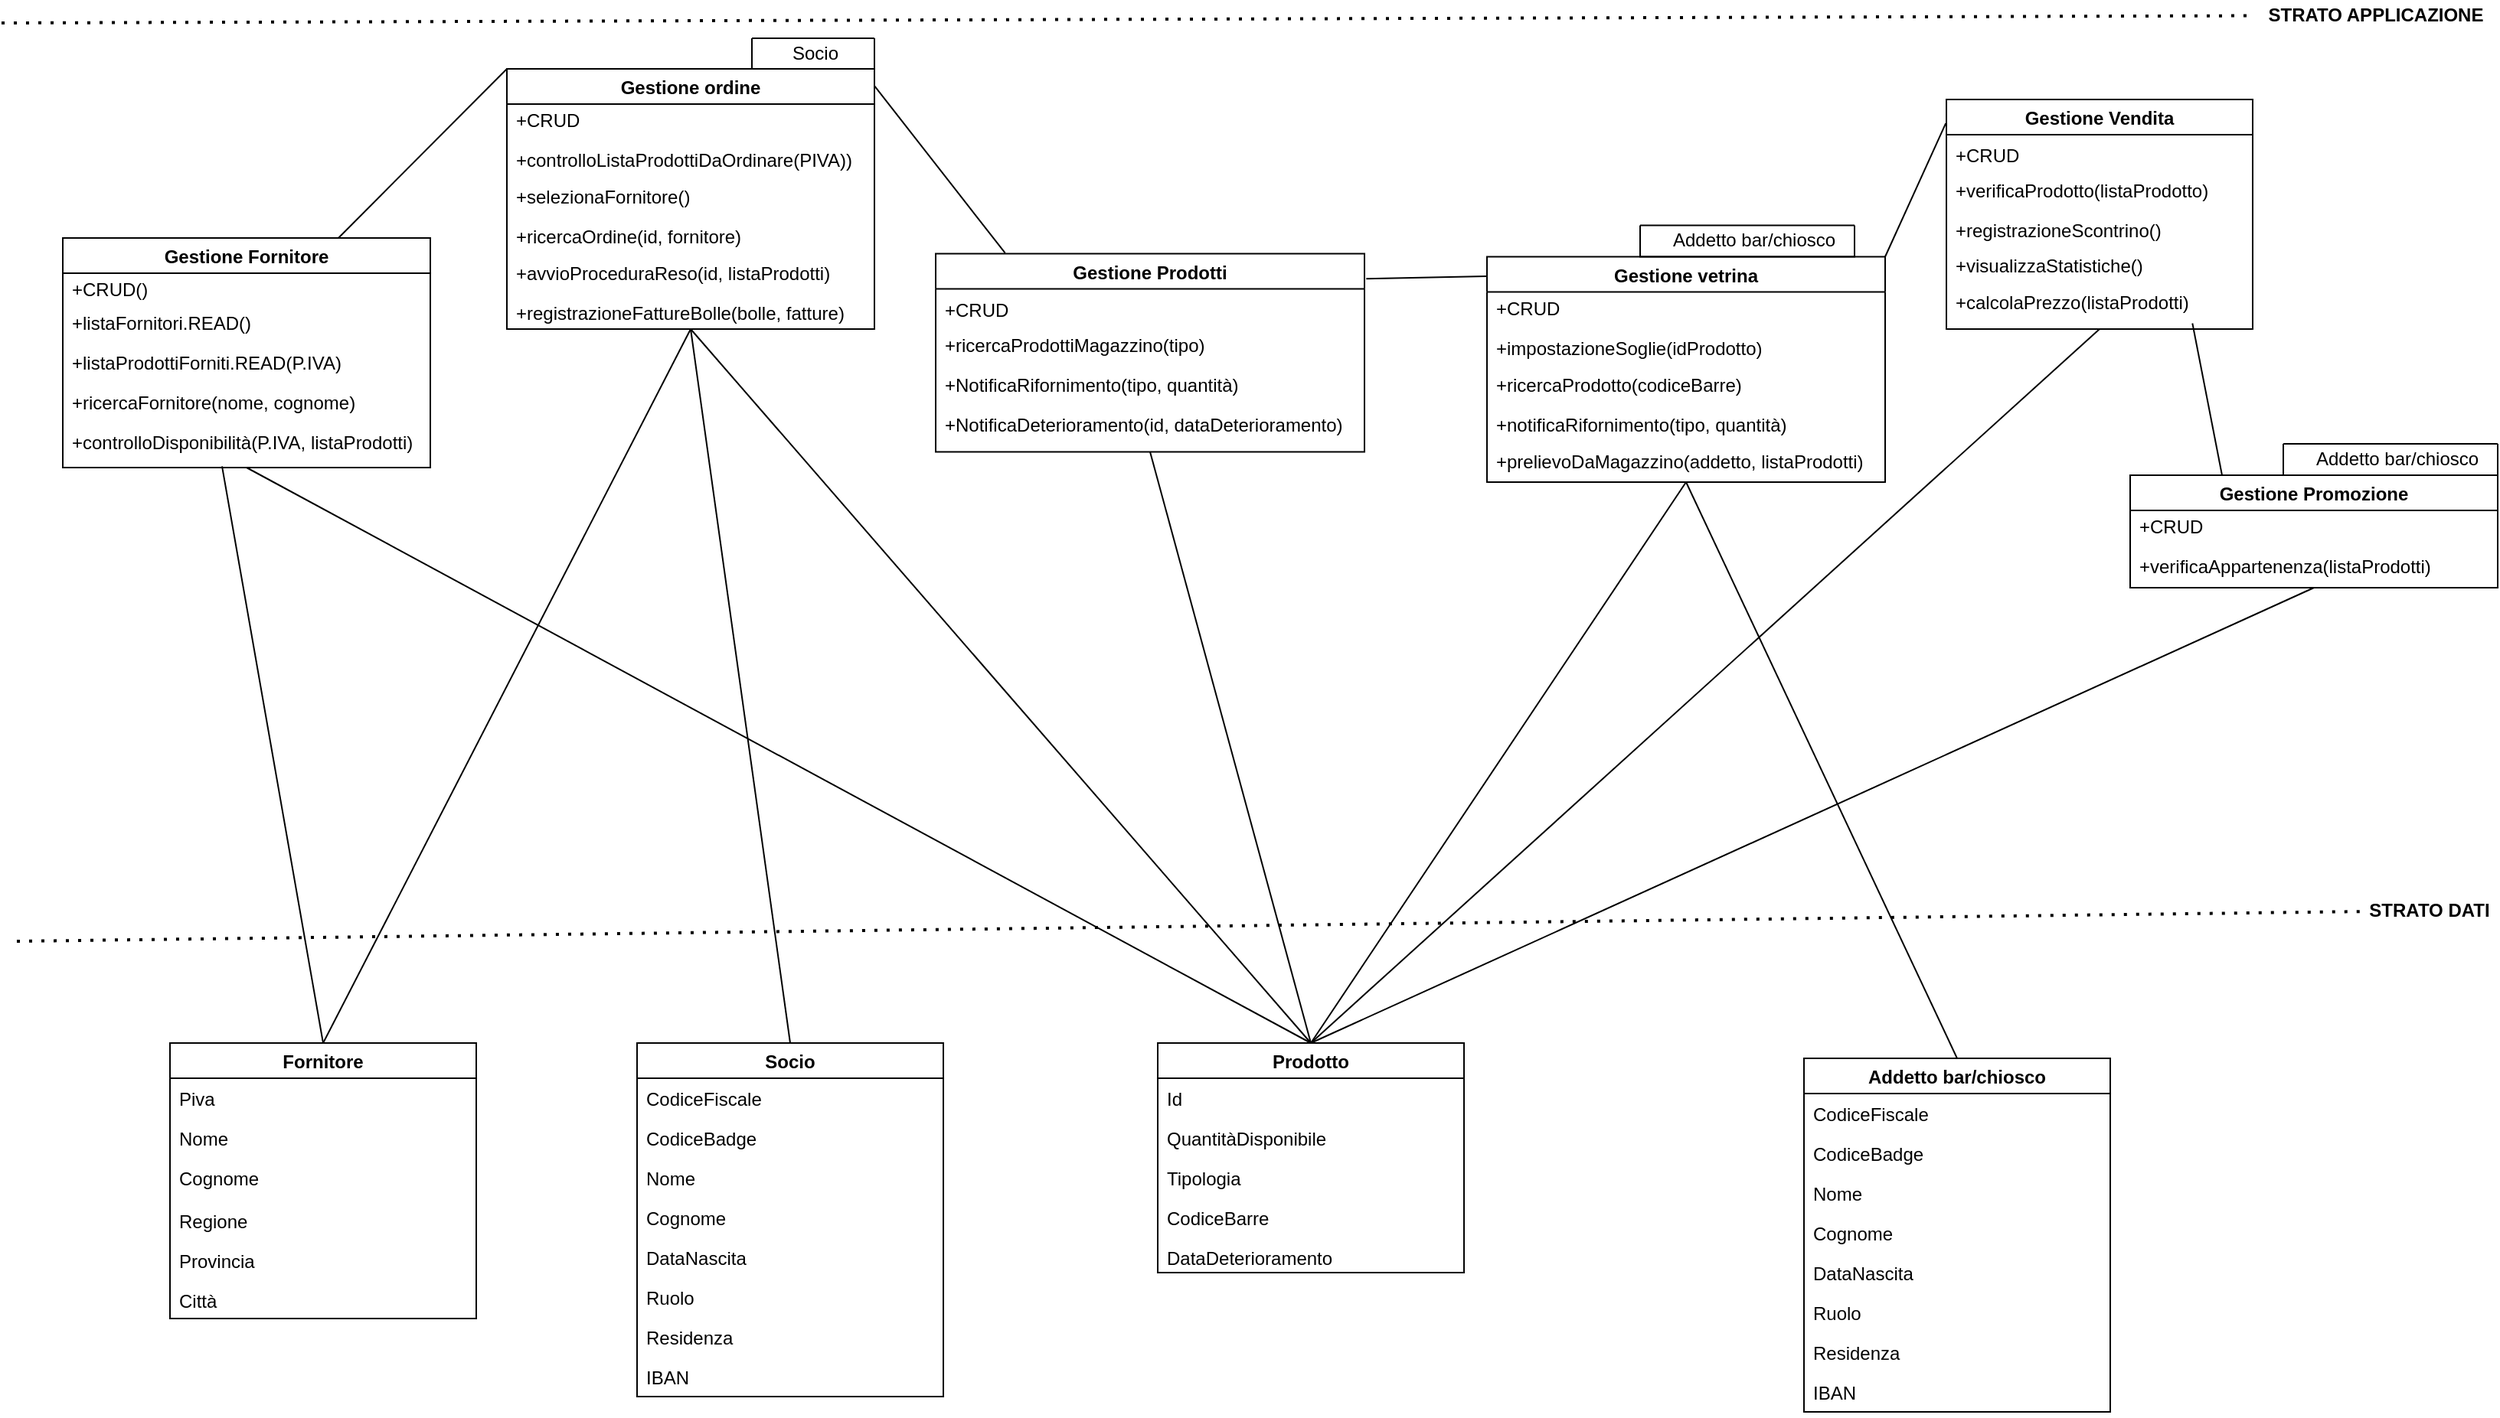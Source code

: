 <mxfile version="21.3.7" type="device">
  <diagram id="C5RBs43oDa-KdzZeNtuy" name="Page-1">
    <mxGraphModel dx="1461" dy="620" grid="1" gridSize="10" guides="1" tooltips="1" connect="1" arrows="1" fold="1" page="1" pageScale="1" pageWidth="827" pageHeight="1169" math="0" shadow="0">
      <root>
        <mxCell id="WIyWlLk6GJQsqaUBKTNV-0" />
        <mxCell id="WIyWlLk6GJQsqaUBKTNV-1" parent="WIyWlLk6GJQsqaUBKTNV-0" />
        <mxCell id="fXcQK6UuQLlPHBjsUtU9-0" value="Gestione Fornitore" style="swimlane;startSize=23;" parent="WIyWlLk6GJQsqaUBKTNV-1" vertex="1">
          <mxGeometry x="50" y="160.5" width="240" height="150" as="geometry" />
        </mxCell>
        <mxCell id="p7i7iH4kxDLsydKrhZ6G-0" value="+listaProdottiForniti.READ(P.IVA)" style="text;strokeColor=none;fillColor=none;align=left;verticalAlign=top;spacingLeft=4;spacingRight=4;overflow=hidden;rotatable=0;points=[[0,0.5],[1,0.5]];portConstraint=eastwest;" parent="fXcQK6UuQLlPHBjsUtU9-0" vertex="1">
          <mxGeometry y="68" width="200" height="26" as="geometry" />
        </mxCell>
        <mxCell id="-1y5t9UKY44Crlxq9pIX-0" value="+listaFornitori.READ()" style="text;strokeColor=none;fillColor=none;align=left;verticalAlign=top;spacingLeft=4;spacingRight=4;overflow=hidden;rotatable=0;points=[[0,0.5],[1,0.5]];portConstraint=eastwest;" parent="fXcQK6UuQLlPHBjsUtU9-0" vertex="1">
          <mxGeometry y="42" width="250" height="26" as="geometry" />
        </mxCell>
        <mxCell id="lLTLJgbO-jqY5osbm-HX-3" value="+ricercaFornitore(nome, cognome)" style="text;strokeColor=none;fillColor=none;align=left;verticalAlign=top;spacingLeft=4;spacingRight=4;overflow=hidden;rotatable=0;points=[[0,0.5],[1,0.5]];portConstraint=eastwest;" parent="fXcQK6UuQLlPHBjsUtU9-0" vertex="1">
          <mxGeometry y="94" width="250" height="26" as="geometry" />
        </mxCell>
        <mxCell id="lLTLJgbO-jqY5osbm-HX-4" value="+controlloDisponibilità(P.IVA, listaProdotti)" style="text;strokeColor=none;fillColor=none;align=left;verticalAlign=top;spacingLeft=4;spacingRight=4;overflow=hidden;rotatable=0;points=[[0,0.5],[1,0.5]];portConstraint=eastwest;" parent="fXcQK6UuQLlPHBjsUtU9-0" vertex="1">
          <mxGeometry y="120" width="250" height="26" as="geometry" />
        </mxCell>
        <mxCell id="lLTLJgbO-jqY5osbm-HX-5" value="+CRUD()" style="text;strokeColor=none;fillColor=none;align=left;verticalAlign=top;spacingLeft=4;spacingRight=4;overflow=hidden;rotatable=0;points=[[0,0.5],[1,0.5]];portConstraint=eastwest;" parent="fXcQK6UuQLlPHBjsUtU9-0" vertex="1">
          <mxGeometry y="20" width="250" height="26" as="geometry" />
        </mxCell>
        <mxCell id="fXcQK6UuQLlPHBjsUtU9-15" value="" style="endArrow=none;dashed=1;html=1;dashPattern=1 3;strokeWidth=2;" parent="WIyWlLk6GJQsqaUBKTNV-1" target="fXcQK6UuQLlPHBjsUtU9-16" edge="1">
          <mxGeometry width="50" height="50" relative="1" as="geometry">
            <mxPoint x="10" y="20" as="sourcePoint" />
            <mxPoint x="710" y="20" as="targetPoint" />
          </mxGeometry>
        </mxCell>
        <mxCell id="fXcQK6UuQLlPHBjsUtU9-16" value="&lt;b&gt;STRATO APPLICAZIONE&lt;/b&gt;" style="text;html=1;align=center;verticalAlign=middle;resizable=0;points=[];autosize=1;strokeColor=none;" parent="WIyWlLk6GJQsqaUBKTNV-1" vertex="1">
          <mxGeometry x="1480" y="5" width="160" height="20" as="geometry" />
        </mxCell>
        <mxCell id="fXcQK6UuQLlPHBjsUtU9-17" value="" style="endArrow=none;dashed=1;html=1;dashPattern=1 3;strokeWidth=2;" parent="WIyWlLk6GJQsqaUBKTNV-1" target="fXcQK6UuQLlPHBjsUtU9-18" edge="1">
          <mxGeometry width="50" height="50" relative="1" as="geometry">
            <mxPoint x="20" y="620" as="sourcePoint" />
            <mxPoint x="710" y="550" as="targetPoint" />
          </mxGeometry>
        </mxCell>
        <mxCell id="fXcQK6UuQLlPHBjsUtU9-18" value="&lt;b&gt;STRATO DATI&lt;/b&gt;" style="text;html=1;align=center;verticalAlign=middle;resizable=0;points=[];autosize=1;strokeColor=none;" parent="WIyWlLk6GJQsqaUBKTNV-1" vertex="1">
          <mxGeometry x="1550" y="590" width="90" height="20" as="geometry" />
        </mxCell>
        <mxCell id="fXcQK6UuQLlPHBjsUtU9-19" value="Fornitore" style="swimlane;" parent="WIyWlLk6GJQsqaUBKTNV-1" vertex="1">
          <mxGeometry x="120" y="686.5" width="200" height="180" as="geometry" />
        </mxCell>
        <mxCell id="p7i7iH4kxDLsydKrhZ6G-3" value="Nome" style="text;strokeColor=none;fillColor=none;align=left;verticalAlign=top;spacingLeft=4;spacingRight=4;overflow=hidden;rotatable=0;points=[[0,0.5],[1,0.5]];portConstraint=eastwest;" parent="fXcQK6UuQLlPHBjsUtU9-19" vertex="1">
          <mxGeometry y="49" width="200" height="26" as="geometry" />
        </mxCell>
        <mxCell id="p7i7iH4kxDLsydKrhZ6G-4" value="Cognome" style="text;strokeColor=none;fillColor=none;align=left;verticalAlign=top;spacingLeft=4;spacingRight=4;overflow=hidden;rotatable=0;points=[[0,0.5],[1,0.5]];portConstraint=eastwest;" parent="fXcQK6UuQLlPHBjsUtU9-19" vertex="1">
          <mxGeometry y="75" width="200" height="26" as="geometry" />
        </mxCell>
        <mxCell id="p7i7iH4kxDLsydKrhZ6G-5" value="Piva" style="text;strokeColor=none;fillColor=none;align=left;verticalAlign=top;spacingLeft=4;spacingRight=4;overflow=hidden;rotatable=0;points=[[0,0.5],[1,0.5]];portConstraint=eastwest;" parent="fXcQK6UuQLlPHBjsUtU9-19" vertex="1">
          <mxGeometry y="23" width="200" height="26" as="geometry" />
        </mxCell>
        <mxCell id="wAl35uq1KBzpZDNApbp--4" value="Regione" style="text;strokeColor=none;fillColor=none;align=left;verticalAlign=top;spacingLeft=4;spacingRight=4;overflow=hidden;rotatable=0;points=[[0,0.5],[1,0.5]];portConstraint=eastwest;" parent="fXcQK6UuQLlPHBjsUtU9-19" vertex="1">
          <mxGeometry y="103" width="200" height="26" as="geometry" />
        </mxCell>
        <mxCell id="lLTLJgbO-jqY5osbm-HX-66" value="Provincia" style="text;strokeColor=none;fillColor=none;align=left;verticalAlign=top;spacingLeft=4;spacingRight=4;overflow=hidden;rotatable=0;points=[[0,0.5],[1,0.5]];portConstraint=eastwest;" parent="fXcQK6UuQLlPHBjsUtU9-19" vertex="1">
          <mxGeometry y="129" width="200" height="26" as="geometry" />
        </mxCell>
        <mxCell id="lLTLJgbO-jqY5osbm-HX-67" value="Città" style="text;strokeColor=none;fillColor=none;align=left;verticalAlign=top;spacingLeft=4;spacingRight=4;overflow=hidden;rotatable=0;points=[[0,0.5],[1,0.5]];portConstraint=eastwest;" parent="fXcQK6UuQLlPHBjsUtU9-19" vertex="1">
          <mxGeometry y="155" width="200" height="26" as="geometry" />
        </mxCell>
        <mxCell id="fXcQK6UuQLlPHBjsUtU9-28" value="" style="endArrow=none;html=1;exitX=0.5;exitY=0;exitDx=0;exitDy=0;entryX=0.416;entryY=1.122;entryDx=0;entryDy=0;entryPerimeter=0;" parent="WIyWlLk6GJQsqaUBKTNV-1" source="fXcQK6UuQLlPHBjsUtU9-19" target="lLTLJgbO-jqY5osbm-HX-4" edge="1">
          <mxGeometry width="50" height="50" relative="1" as="geometry">
            <mxPoint x="290" y="440" as="sourcePoint" />
            <mxPoint x="10" y="250" as="targetPoint" />
          </mxGeometry>
        </mxCell>
        <mxCell id="wAl35uq1KBzpZDNApbp--0" value="Socio" style="swimlane;" parent="WIyWlLk6GJQsqaUBKTNV-1" vertex="1">
          <mxGeometry x="425" y="686.5" width="200" height="231" as="geometry" />
        </mxCell>
        <mxCell id="-1y5t9UKY44Crlxq9pIX-3" value="CodiceFiscale" style="text;strokeColor=none;fillColor=none;align=left;verticalAlign=top;spacingLeft=4;spacingRight=4;overflow=hidden;rotatable=0;points=[[0,0.5],[1,0.5]];portConstraint=eastwest;" parent="wAl35uq1KBzpZDNApbp--0" vertex="1">
          <mxGeometry y="23" width="200" height="26" as="geometry" />
        </mxCell>
        <mxCell id="-1y5t9UKY44Crlxq9pIX-4" value="CodiceBadge" style="text;strokeColor=none;fillColor=none;align=left;verticalAlign=top;spacingLeft=4;spacingRight=4;overflow=hidden;rotatable=0;points=[[0,0.5],[1,0.5]];portConstraint=eastwest;" parent="wAl35uq1KBzpZDNApbp--0" vertex="1">
          <mxGeometry y="49" width="200" height="26" as="geometry" />
        </mxCell>
        <mxCell id="-1y5t9UKY44Crlxq9pIX-5" value="Nome" style="text;strokeColor=none;fillColor=none;align=left;verticalAlign=top;spacingLeft=4;spacingRight=4;overflow=hidden;rotatable=0;points=[[0,0.5],[1,0.5]];portConstraint=eastwest;" parent="wAl35uq1KBzpZDNApbp--0" vertex="1">
          <mxGeometry y="75" width="200" height="26" as="geometry" />
        </mxCell>
        <mxCell id="-1y5t9UKY44Crlxq9pIX-6" value="Cognome" style="text;strokeColor=none;fillColor=none;align=left;verticalAlign=top;spacingLeft=4;spacingRight=4;overflow=hidden;rotatable=0;points=[[0,0.5],[1,0.5]];portConstraint=eastwest;" parent="wAl35uq1KBzpZDNApbp--0" vertex="1">
          <mxGeometry y="101" width="200" height="26" as="geometry" />
        </mxCell>
        <mxCell id="lLTLJgbO-jqY5osbm-HX-69" value="DataNascita" style="text;strokeColor=none;fillColor=none;align=left;verticalAlign=top;spacingLeft=4;spacingRight=4;overflow=hidden;rotatable=0;points=[[0,0.5],[1,0.5]];portConstraint=eastwest;" parent="wAl35uq1KBzpZDNApbp--0" vertex="1">
          <mxGeometry y="127" width="200" height="26" as="geometry" />
        </mxCell>
        <mxCell id="lLTLJgbO-jqY5osbm-HX-70" value="Ruolo" style="text;strokeColor=none;fillColor=none;align=left;verticalAlign=top;spacingLeft=4;spacingRight=4;overflow=hidden;rotatable=0;points=[[0,0.5],[1,0.5]];portConstraint=eastwest;" parent="wAl35uq1KBzpZDNApbp--0" vertex="1">
          <mxGeometry y="153" width="200" height="26" as="geometry" />
        </mxCell>
        <mxCell id="lLTLJgbO-jqY5osbm-HX-71" value="Residenza" style="text;strokeColor=none;fillColor=none;align=left;verticalAlign=top;spacingLeft=4;spacingRight=4;overflow=hidden;rotatable=0;points=[[0,0.5],[1,0.5]];portConstraint=eastwest;" parent="wAl35uq1KBzpZDNApbp--0" vertex="1">
          <mxGeometry y="179" width="200" height="26" as="geometry" />
        </mxCell>
        <mxCell id="lLTLJgbO-jqY5osbm-HX-72" value="IBAN" style="text;strokeColor=none;fillColor=none;align=left;verticalAlign=top;spacingLeft=4;spacingRight=4;overflow=hidden;rotatable=0;points=[[0,0.5],[1,0.5]];portConstraint=eastwest;" parent="wAl35uq1KBzpZDNApbp--0" vertex="1">
          <mxGeometry y="205" width="200" height="26" as="geometry" />
        </mxCell>
        <mxCell id="wAl35uq1KBzpZDNApbp--7" value="Gestione ordine" style="swimlane;startSize=23;" parent="WIyWlLk6GJQsqaUBKTNV-1" vertex="1">
          <mxGeometry x="340" y="50" width="240" height="170" as="geometry" />
        </mxCell>
        <mxCell id="-1y5t9UKY44Crlxq9pIX-1" value="+CRUD" style="text;strokeColor=none;fillColor=none;align=left;verticalAlign=top;spacingLeft=4;spacingRight=4;overflow=hidden;rotatable=0;points=[[0,0.5],[1,0.5]];portConstraint=eastwest;" parent="wAl35uq1KBzpZDNApbp--7" vertex="1">
          <mxGeometry y="20" width="290" height="26" as="geometry" />
        </mxCell>
        <mxCell id="-1y5t9UKY44Crlxq9pIX-2" value="+controlloListaProdottiDaOrdinare(PIVA))" style="text;strokeColor=none;fillColor=none;align=left;verticalAlign=top;spacingLeft=4;spacingRight=4;overflow=hidden;rotatable=0;points=[[0,0.5],[1,0.5]];portConstraint=eastwest;" parent="wAl35uq1KBzpZDNApbp--7" vertex="1">
          <mxGeometry y="46" width="290" height="26" as="geometry" />
        </mxCell>
        <mxCell id="lLTLJgbO-jqY5osbm-HX-7" value="+ricercaOrdine(id, fornitore)" style="text;strokeColor=none;fillColor=none;align=left;verticalAlign=top;spacingLeft=4;spacingRight=4;overflow=hidden;rotatable=0;points=[[0,0.5],[1,0.5]];portConstraint=eastwest;" parent="wAl35uq1KBzpZDNApbp--7" vertex="1">
          <mxGeometry y="96" width="290" height="26" as="geometry" />
        </mxCell>
        <mxCell id="lLTLJgbO-jqY5osbm-HX-8" value="+avvioProceduraReso(id, listaProdotti)" style="text;strokeColor=none;fillColor=none;align=left;verticalAlign=top;spacingLeft=4;spacingRight=4;overflow=hidden;rotatable=0;points=[[0,0.5],[1,0.5]];portConstraint=eastwest;" parent="wAl35uq1KBzpZDNApbp--7" vertex="1">
          <mxGeometry y="120" width="290" height="26" as="geometry" />
        </mxCell>
        <mxCell id="lLTLJgbO-jqY5osbm-HX-9" value="+registrazioneFattureBolle(bolle, fatture)" style="text;strokeColor=none;fillColor=none;align=left;verticalAlign=top;spacingLeft=4;spacingRight=4;overflow=hidden;rotatable=0;points=[[0,0.5],[1,0.5]];portConstraint=eastwest;" parent="wAl35uq1KBzpZDNApbp--7" vertex="1">
          <mxGeometry y="146" width="290" height="26" as="geometry" />
        </mxCell>
        <mxCell id="lLTLJgbO-jqY5osbm-HX-11" value="+selezionaFornitore()" style="text;strokeColor=none;fillColor=none;align=left;verticalAlign=top;spacingLeft=4;spacingRight=4;overflow=hidden;rotatable=0;points=[[0,0.5],[1,0.5]];portConstraint=eastwest;" parent="wAl35uq1KBzpZDNApbp--7" vertex="1">
          <mxGeometry y="70" width="290" height="26" as="geometry" />
        </mxCell>
        <mxCell id="wAl35uq1KBzpZDNApbp--10" value="" style="swimlane;startSize=0;" parent="WIyWlLk6GJQsqaUBKTNV-1" vertex="1">
          <mxGeometry x="500" y="30" width="80" height="20" as="geometry" />
        </mxCell>
        <mxCell id="wAl35uq1KBzpZDNApbp--11" value="Socio" style="text;html=1;align=center;verticalAlign=middle;resizable=0;points=[];autosize=1;strokeColor=none;" parent="WIyWlLk6GJQsqaUBKTNV-1" vertex="1">
          <mxGeometry x="516" y="25" width="50" height="30" as="geometry" />
        </mxCell>
        <mxCell id="wAl35uq1KBzpZDNApbp--14" value="Prodotto" style="swimlane;" parent="WIyWlLk6GJQsqaUBKTNV-1" vertex="1">
          <mxGeometry x="765" y="686.5" width="200" height="150" as="geometry" />
        </mxCell>
        <mxCell id="-1y5t9UKY44Crlxq9pIX-7" value="Id" style="text;strokeColor=none;fillColor=none;align=left;verticalAlign=top;spacingLeft=4;spacingRight=4;overflow=hidden;rotatable=0;points=[[0,0.5],[1,0.5]];portConstraint=eastwest;" parent="wAl35uq1KBzpZDNApbp--14" vertex="1">
          <mxGeometry y="23" width="200" height="26" as="geometry" />
        </mxCell>
        <mxCell id="-1y5t9UKY44Crlxq9pIX-8" value="QuantitàDisponibile" style="text;strokeColor=none;fillColor=none;align=left;verticalAlign=top;spacingLeft=4;spacingRight=4;overflow=hidden;rotatable=0;points=[[0,0.5],[1,0.5]];portConstraint=eastwest;" parent="wAl35uq1KBzpZDNApbp--14" vertex="1">
          <mxGeometry y="49" width="200" height="26" as="geometry" />
        </mxCell>
        <mxCell id="-1y5t9UKY44Crlxq9pIX-9" value="Tipologia" style="text;strokeColor=none;fillColor=none;align=left;verticalAlign=top;spacingLeft=4;spacingRight=4;overflow=hidden;rotatable=0;points=[[0,0.5],[1,0.5]];portConstraint=eastwest;" parent="wAl35uq1KBzpZDNApbp--14" vertex="1">
          <mxGeometry y="75" width="200" height="26" as="geometry" />
        </mxCell>
        <mxCell id="-1y5t9UKY44Crlxq9pIX-10" value="CodiceBarre" style="text;strokeColor=none;fillColor=none;align=left;verticalAlign=top;spacingLeft=4;spacingRight=4;overflow=hidden;rotatable=0;points=[[0,0.5],[1,0.5]];portConstraint=eastwest;" parent="wAl35uq1KBzpZDNApbp--14" vertex="1">
          <mxGeometry y="101" width="200" height="26" as="geometry" />
        </mxCell>
        <mxCell id="lLTLJgbO-jqY5osbm-HX-68" value="DataDeterioramento" style="text;strokeColor=none;fillColor=none;align=left;verticalAlign=top;spacingLeft=4;spacingRight=4;overflow=hidden;rotatable=0;points=[[0,0.5],[1,0.5]];portConstraint=eastwest;" parent="wAl35uq1KBzpZDNApbp--14" vertex="1">
          <mxGeometry y="127" width="200" height="26" as="geometry" />
        </mxCell>
        <mxCell id="wAl35uq1KBzpZDNApbp--31" value="Gestione Prodotti" style="swimlane;startSize=23;" parent="WIyWlLk6GJQsqaUBKTNV-1" vertex="1">
          <mxGeometry x="620" y="170.75" width="280" height="129.5" as="geometry" />
        </mxCell>
        <mxCell id="lLTLJgbO-jqY5osbm-HX-13" value="+CRUD" style="text;strokeColor=none;fillColor=none;align=left;verticalAlign=top;spacingLeft=4;spacingRight=4;overflow=hidden;rotatable=0;points=[[0,0.5],[1,0.5]];portConstraint=eastwest;" parent="wAl35uq1KBzpZDNApbp--31" vertex="1">
          <mxGeometry y="23" width="290" height="26" as="geometry" />
        </mxCell>
        <mxCell id="lLTLJgbO-jqY5osbm-HX-14" value="+ricercaProdottiMagazzino(tipo)" style="text;strokeColor=none;fillColor=none;align=left;verticalAlign=top;spacingLeft=4;spacingRight=4;overflow=hidden;rotatable=0;points=[[0,0.5],[1,0.5]];portConstraint=eastwest;" parent="wAl35uq1KBzpZDNApbp--31" vertex="1">
          <mxGeometry y="46" width="290" height="26" as="geometry" />
        </mxCell>
        <mxCell id="lLTLJgbO-jqY5osbm-HX-15" value="+NotificaRifornimento(tipo, quantità)" style="text;strokeColor=none;fillColor=none;align=left;verticalAlign=top;spacingLeft=4;spacingRight=4;overflow=hidden;rotatable=0;points=[[0,0.5],[1,0.5]];portConstraint=eastwest;" parent="wAl35uq1KBzpZDNApbp--31" vertex="1">
          <mxGeometry y="72" width="290" height="26" as="geometry" />
        </mxCell>
        <mxCell id="lLTLJgbO-jqY5osbm-HX-16" value="+NotificaDeterioramento(id, dataDeterioramento)" style="text;strokeColor=none;fillColor=none;align=left;verticalAlign=top;spacingLeft=4;spacingRight=4;overflow=hidden;rotatable=0;points=[[0,0.5],[1,0.5]];portConstraint=eastwest;" parent="wAl35uq1KBzpZDNApbp--31" vertex="1">
          <mxGeometry y="98" width="290" height="26" as="geometry" />
        </mxCell>
        <mxCell id="wAl35uq1KBzpZDNApbp--58" value="" style="endArrow=none;html=1;entryX=0;entryY=0;entryDx=0;entryDy=0;exitX=0.75;exitY=0;exitDx=0;exitDy=0;" parent="WIyWlLk6GJQsqaUBKTNV-1" source="fXcQK6UuQLlPHBjsUtU9-0" target="wAl35uq1KBzpZDNApbp--7" edge="1">
          <mxGeometry width="50" height="50" relative="1" as="geometry">
            <mxPoint x="160" y="150" as="sourcePoint" />
            <mxPoint x="640" y="380" as="targetPoint" />
          </mxGeometry>
        </mxCell>
        <mxCell id="wAl35uq1KBzpZDNApbp--59" value="" style="endArrow=none;html=1;entryX=0.162;entryY=-0.003;entryDx=0;entryDy=0;exitX=1;exitY=0.065;exitDx=0;exitDy=0;exitPerimeter=0;entryPerimeter=0;" parent="WIyWlLk6GJQsqaUBKTNV-1" source="wAl35uq1KBzpZDNApbp--7" target="wAl35uq1KBzpZDNApbp--31" edge="1">
          <mxGeometry width="50" height="50" relative="1" as="geometry">
            <mxPoint x="680" y="90" as="sourcePoint" />
            <mxPoint x="859.13" y="90" as="targetPoint" />
          </mxGeometry>
        </mxCell>
        <mxCell id="lLTLJgbO-jqY5osbm-HX-22" value="Gestione Vendita" style="swimlane;startSize=23;" parent="WIyWlLk6GJQsqaUBKTNV-1" vertex="1">
          <mxGeometry x="1280" y="70" width="200" height="150" as="geometry" />
        </mxCell>
        <mxCell id="lLTLJgbO-jqY5osbm-HX-23" value="+CRUD" style="text;strokeColor=none;fillColor=none;align=left;verticalAlign=top;spacingLeft=4;spacingRight=4;overflow=hidden;rotatable=0;points=[[0,0.5],[1,0.5]];portConstraint=eastwest;" parent="lLTLJgbO-jqY5osbm-HX-22" vertex="1">
          <mxGeometry y="23" width="290" height="26" as="geometry" />
        </mxCell>
        <mxCell id="lLTLJgbO-jqY5osbm-HX-24" value="+verificaProdotto(listaProdotto)" style="text;strokeColor=none;fillColor=none;align=left;verticalAlign=top;spacingLeft=4;spacingRight=4;overflow=hidden;rotatable=0;points=[[0,0.5],[1,0.5]];portConstraint=eastwest;" parent="lLTLJgbO-jqY5osbm-HX-22" vertex="1">
          <mxGeometry y="46" width="290" height="26" as="geometry" />
        </mxCell>
        <mxCell id="lLTLJgbO-jqY5osbm-HX-25" value="+registrazioneScontrino()" style="text;strokeColor=none;fillColor=none;align=left;verticalAlign=top;spacingLeft=4;spacingRight=4;overflow=hidden;rotatable=0;points=[[0,0.5],[1,0.5]];portConstraint=eastwest;" parent="lLTLJgbO-jqY5osbm-HX-22" vertex="1">
          <mxGeometry y="72" width="290" height="26" as="geometry" />
        </mxCell>
        <mxCell id="lLTLJgbO-jqY5osbm-HX-51" value="+visualizzaStatistiche()" style="text;strokeColor=none;fillColor=none;align=left;verticalAlign=top;spacingLeft=4;spacingRight=4;overflow=hidden;rotatable=0;points=[[0,0.5],[1,0.5]];portConstraint=eastwest;" parent="lLTLJgbO-jqY5osbm-HX-22" vertex="1">
          <mxGeometry y="95" width="290" height="26" as="geometry" />
        </mxCell>
        <mxCell id="lLTLJgbO-jqY5osbm-HX-52" value="+calcolaPrezzo(listaProdotti)" style="text;strokeColor=none;fillColor=none;align=left;verticalAlign=top;spacingLeft=4;spacingRight=4;overflow=hidden;rotatable=0;points=[[0,0.5],[1,0.5]];portConstraint=eastwest;" parent="lLTLJgbO-jqY5osbm-HX-22" vertex="1">
          <mxGeometry y="119" width="290" height="26" as="geometry" />
        </mxCell>
        <mxCell id="lLTLJgbO-jqY5osbm-HX-36" value="Gestione vetrina" style="swimlane;startSize=23;" parent="WIyWlLk6GJQsqaUBKTNV-1" vertex="1">
          <mxGeometry x="980" y="172.75" width="260" height="147.25" as="geometry" />
        </mxCell>
        <mxCell id="lLTLJgbO-jqY5osbm-HX-37" value="+CRUD" style="text;strokeColor=none;fillColor=none;align=left;verticalAlign=top;spacingLeft=4;spacingRight=4;overflow=hidden;rotatable=0;points=[[0,0.5],[1,0.5]];portConstraint=eastwest;" parent="lLTLJgbO-jqY5osbm-HX-36" vertex="1">
          <mxGeometry y="20" width="290" height="26" as="geometry" />
        </mxCell>
        <mxCell id="lLTLJgbO-jqY5osbm-HX-38" value="+impostazioneSoglie(idProdotto)" style="text;strokeColor=none;fillColor=none;align=left;verticalAlign=top;spacingLeft=4;spacingRight=4;overflow=hidden;rotatable=0;points=[[0,0.5],[1,0.5]];portConstraint=eastwest;" parent="lLTLJgbO-jqY5osbm-HX-36" vertex="1">
          <mxGeometry y="46" width="240" height="26" as="geometry" />
        </mxCell>
        <mxCell id="lLTLJgbO-jqY5osbm-HX-39" value="+notificaRifornimento(tipo, quantità)" style="text;strokeColor=none;fillColor=none;align=left;verticalAlign=top;spacingLeft=4;spacingRight=4;overflow=hidden;rotatable=0;points=[[0,0.5],[1,0.5]];portConstraint=eastwest;" parent="lLTLJgbO-jqY5osbm-HX-36" vertex="1">
          <mxGeometry y="96" width="240" height="26" as="geometry" />
        </mxCell>
        <mxCell id="lLTLJgbO-jqY5osbm-HX-40" value="+prelievoDaMagazzino(addetto, listaProdotti)" style="text;strokeColor=none;fillColor=none;align=left;verticalAlign=top;spacingLeft=4;spacingRight=4;overflow=hidden;rotatable=0;points=[[0,0.5],[1,0.5]];portConstraint=eastwest;" parent="lLTLJgbO-jqY5osbm-HX-36" vertex="1">
          <mxGeometry y="120" width="260" height="26" as="geometry" />
        </mxCell>
        <mxCell id="lLTLJgbO-jqY5osbm-HX-42" value="+ricercaProdotto(codiceBarre)" style="text;strokeColor=none;fillColor=none;align=left;verticalAlign=top;spacingLeft=4;spacingRight=4;overflow=hidden;rotatable=0;points=[[0,0.5],[1,0.5]];portConstraint=eastwest;" parent="lLTLJgbO-jqY5osbm-HX-36" vertex="1">
          <mxGeometry y="70" width="240" height="26" as="geometry" />
        </mxCell>
        <mxCell id="lLTLJgbO-jqY5osbm-HX-43" value="" style="swimlane;startSize=0;" parent="lLTLJgbO-jqY5osbm-HX-36" vertex="1">
          <mxGeometry x="100" y="-20.5" width="140" height="20.5" as="geometry" />
        </mxCell>
        <mxCell id="lLTLJgbO-jqY5osbm-HX-44" value="Addetto bar/chiosco" style="text;html=1;align=center;verticalAlign=middle;resizable=0;points=[];autosize=1;strokeColor=none;" parent="lLTLJgbO-jqY5osbm-HX-43" vertex="1">
          <mxGeometry x="9" y="-5" width="130" height="30" as="geometry" />
        </mxCell>
        <mxCell id="lLTLJgbO-jqY5osbm-HX-53" value="Gestione Promozione" style="swimlane;startSize=23;" parent="WIyWlLk6GJQsqaUBKTNV-1" vertex="1">
          <mxGeometry x="1400" y="315.5" width="240" height="73.5" as="geometry" />
        </mxCell>
        <mxCell id="lLTLJgbO-jqY5osbm-HX-54" value="+CRUD" style="text;strokeColor=none;fillColor=none;align=left;verticalAlign=top;spacingLeft=4;spacingRight=4;overflow=hidden;rotatable=0;points=[[0,0.5],[1,0.5]];portConstraint=eastwest;" parent="lLTLJgbO-jqY5osbm-HX-53" vertex="1">
          <mxGeometry y="20" width="230" height="26" as="geometry" />
        </mxCell>
        <mxCell id="lLTLJgbO-jqY5osbm-HX-55" value="+verificaAppartenenza(listaProdotti)" style="text;strokeColor=none;fillColor=none;align=left;verticalAlign=top;spacingLeft=4;spacingRight=4;overflow=hidden;rotatable=0;points=[[0,0.5],[1,0.5]];portConstraint=eastwest;" parent="lLTLJgbO-jqY5osbm-HX-53" vertex="1">
          <mxGeometry y="46" width="230" height="26" as="geometry" />
        </mxCell>
        <mxCell id="lLTLJgbO-jqY5osbm-HX-62" value="" style="endArrow=none;html=1;rounded=0;entryX=0.554;entryY=1.047;entryDx=0;entryDy=0;entryPerimeter=0;exitX=0.25;exitY=0;exitDx=0;exitDy=0;" parent="WIyWlLk6GJQsqaUBKTNV-1" source="lLTLJgbO-jqY5osbm-HX-53" target="lLTLJgbO-jqY5osbm-HX-52" edge="1">
          <mxGeometry width="50" height="50" relative="1" as="geometry">
            <mxPoint x="1480" y="310" as="sourcePoint" />
            <mxPoint x="1890" y="200" as="targetPoint" />
          </mxGeometry>
        </mxCell>
        <mxCell id="lLTLJgbO-jqY5osbm-HX-63" value="" style="endArrow=none;html=1;rounded=0;entryX=-0.002;entryY=0.104;entryDx=0;entryDy=0;entryPerimeter=0;exitX=1;exitY=0;exitDx=0;exitDy=0;" parent="WIyWlLk6GJQsqaUBKTNV-1" source="lLTLJgbO-jqY5osbm-HX-36" target="lLTLJgbO-jqY5osbm-HX-22" edge="1">
          <mxGeometry width="50" height="50" relative="1" as="geometry">
            <mxPoint x="1748" y="167" as="sourcePoint" />
            <mxPoint x="1631" y="82" as="targetPoint" />
          </mxGeometry>
        </mxCell>
        <mxCell id="lLTLJgbO-jqY5osbm-HX-64" value="" style="endArrow=none;html=1;rounded=0;entryX=-0.002;entryY=0.087;entryDx=0;entryDy=0;entryPerimeter=0;exitX=1.004;exitY=0.126;exitDx=0;exitDy=0;exitPerimeter=0;" parent="WIyWlLk6GJQsqaUBKTNV-1" source="wAl35uq1KBzpZDNApbp--31" target="lLTLJgbO-jqY5osbm-HX-36" edge="1">
          <mxGeometry width="50" height="50" relative="1" as="geometry">
            <mxPoint x="1320" y="270" as="sourcePoint" />
            <mxPoint x="1370" y="220" as="targetPoint" />
          </mxGeometry>
        </mxCell>
        <mxCell id="lLTLJgbO-jqY5osbm-HX-73" value="Addetto bar/chiosco" style="swimlane;startSize=23;" parent="WIyWlLk6GJQsqaUBKTNV-1" vertex="1">
          <mxGeometry x="1187" y="696.5" width="200" height="231" as="geometry" />
        </mxCell>
        <mxCell id="lLTLJgbO-jqY5osbm-HX-74" value="CodiceFiscale" style="text;strokeColor=none;fillColor=none;align=left;verticalAlign=top;spacingLeft=4;spacingRight=4;overflow=hidden;rotatable=0;points=[[0,0.5],[1,0.5]];portConstraint=eastwest;" parent="lLTLJgbO-jqY5osbm-HX-73" vertex="1">
          <mxGeometry y="23" width="200" height="26" as="geometry" />
        </mxCell>
        <mxCell id="lLTLJgbO-jqY5osbm-HX-75" value="CodiceBadge" style="text;strokeColor=none;fillColor=none;align=left;verticalAlign=top;spacingLeft=4;spacingRight=4;overflow=hidden;rotatable=0;points=[[0,0.5],[1,0.5]];portConstraint=eastwest;" parent="lLTLJgbO-jqY5osbm-HX-73" vertex="1">
          <mxGeometry y="49" width="200" height="26" as="geometry" />
        </mxCell>
        <mxCell id="lLTLJgbO-jqY5osbm-HX-76" value="Nome" style="text;strokeColor=none;fillColor=none;align=left;verticalAlign=top;spacingLeft=4;spacingRight=4;overflow=hidden;rotatable=0;points=[[0,0.5],[1,0.5]];portConstraint=eastwest;" parent="lLTLJgbO-jqY5osbm-HX-73" vertex="1">
          <mxGeometry y="75" width="200" height="26" as="geometry" />
        </mxCell>
        <mxCell id="lLTLJgbO-jqY5osbm-HX-77" value="Cognome" style="text;strokeColor=none;fillColor=none;align=left;verticalAlign=top;spacingLeft=4;spacingRight=4;overflow=hidden;rotatable=0;points=[[0,0.5],[1,0.5]];portConstraint=eastwest;" parent="lLTLJgbO-jqY5osbm-HX-73" vertex="1">
          <mxGeometry y="101" width="200" height="26" as="geometry" />
        </mxCell>
        <mxCell id="lLTLJgbO-jqY5osbm-HX-78" value="DataNascita" style="text;strokeColor=none;fillColor=none;align=left;verticalAlign=top;spacingLeft=4;spacingRight=4;overflow=hidden;rotatable=0;points=[[0,0.5],[1,0.5]];portConstraint=eastwest;" parent="lLTLJgbO-jqY5osbm-HX-73" vertex="1">
          <mxGeometry y="127" width="200" height="26" as="geometry" />
        </mxCell>
        <mxCell id="lLTLJgbO-jqY5osbm-HX-79" value="Ruolo" style="text;strokeColor=none;fillColor=none;align=left;verticalAlign=top;spacingLeft=4;spacingRight=4;overflow=hidden;rotatable=0;points=[[0,0.5],[1,0.5]];portConstraint=eastwest;" parent="lLTLJgbO-jqY5osbm-HX-73" vertex="1">
          <mxGeometry y="153" width="200" height="26" as="geometry" />
        </mxCell>
        <mxCell id="lLTLJgbO-jqY5osbm-HX-80" value="Residenza" style="text;strokeColor=none;fillColor=none;align=left;verticalAlign=top;spacingLeft=4;spacingRight=4;overflow=hidden;rotatable=0;points=[[0,0.5],[1,0.5]];portConstraint=eastwest;" parent="lLTLJgbO-jqY5osbm-HX-73" vertex="1">
          <mxGeometry y="179" width="200" height="26" as="geometry" />
        </mxCell>
        <mxCell id="lLTLJgbO-jqY5osbm-HX-81" value="IBAN" style="text;strokeColor=none;fillColor=none;align=left;verticalAlign=top;spacingLeft=4;spacingRight=4;overflow=hidden;rotatable=0;points=[[0,0.5],[1,0.5]];portConstraint=eastwest;" parent="lLTLJgbO-jqY5osbm-HX-73" vertex="1">
          <mxGeometry y="205" width="200" height="26" as="geometry" />
        </mxCell>
        <mxCell id="lLTLJgbO-jqY5osbm-HX-84" value="" style="endArrow=none;html=1;exitX=0.5;exitY=0;exitDx=0;exitDy=0;entryX=0.5;entryY=1;entryDx=0;entryDy=0;" parent="WIyWlLk6GJQsqaUBKTNV-1" source="wAl35uq1KBzpZDNApbp--0" target="wAl35uq1KBzpZDNApbp--7" edge="1">
          <mxGeometry width="50" height="50" relative="1" as="geometry">
            <mxPoint x="376" y="580" as="sourcePoint" />
            <mxPoint x="400" y="270" as="targetPoint" />
          </mxGeometry>
        </mxCell>
        <mxCell id="lLTLJgbO-jqY5osbm-HX-86" value="" style="endArrow=none;html=1;exitX=0.5;exitY=0;exitDx=0;exitDy=0;entryX=0.5;entryY=1;entryDx=0;entryDy=0;" parent="WIyWlLk6GJQsqaUBKTNV-1" source="wAl35uq1KBzpZDNApbp--14" target="wAl35uq1KBzpZDNApbp--31" edge="1">
          <mxGeometry width="50" height="50" relative="1" as="geometry">
            <mxPoint x="386" y="590" as="sourcePoint" />
            <mxPoint x="790" y="310" as="targetPoint" />
          </mxGeometry>
        </mxCell>
        <mxCell id="lLTLJgbO-jqY5osbm-HX-91" value="" style="endArrow=none;html=1;exitX=0.5;exitY=0;exitDx=0;exitDy=0;entryX=0.5;entryY=1;entryDx=0;entryDy=0;" parent="WIyWlLk6GJQsqaUBKTNV-1" source="wAl35uq1KBzpZDNApbp--14" target="fXcQK6UuQLlPHBjsUtU9-0" edge="1">
          <mxGeometry width="50" height="50" relative="1" as="geometry">
            <mxPoint x="95" y="590" as="sourcePoint" />
            <mxPoint x="96" y="317" as="targetPoint" />
          </mxGeometry>
        </mxCell>
        <mxCell id="lLTLJgbO-jqY5osbm-HX-92" value="" style="endArrow=none;html=1;exitX=0.5;exitY=0;exitDx=0;exitDy=0;entryX=0.5;entryY=1;entryDx=0;entryDy=0;" parent="WIyWlLk6GJQsqaUBKTNV-1" source="fXcQK6UuQLlPHBjsUtU9-19" target="wAl35uq1KBzpZDNApbp--7" edge="1">
          <mxGeometry width="50" height="50" relative="1" as="geometry">
            <mxPoint x="440" y="590" as="sourcePoint" />
            <mxPoint x="470" y="240" as="targetPoint" />
          </mxGeometry>
        </mxCell>
        <mxCell id="lLTLJgbO-jqY5osbm-HX-93" value="" style="endArrow=none;html=1;exitX=0.5;exitY=0;exitDx=0;exitDy=0;entryX=0.5;entryY=1;entryDx=0;entryDy=0;" parent="WIyWlLk6GJQsqaUBKTNV-1" source="wAl35uq1KBzpZDNApbp--14" target="wAl35uq1KBzpZDNApbp--7" edge="1">
          <mxGeometry width="50" height="50" relative="1" as="geometry">
            <mxPoint x="440" y="590" as="sourcePoint" />
            <mxPoint x="500" y="270" as="targetPoint" />
          </mxGeometry>
        </mxCell>
        <mxCell id="lLTLJgbO-jqY5osbm-HX-94" value="" style="endArrow=none;html=1;exitX=0.5;exitY=0;exitDx=0;exitDy=0;entryX=0.5;entryY=1;entryDx=0;entryDy=0;" parent="WIyWlLk6GJQsqaUBKTNV-1" source="wAl35uq1KBzpZDNApbp--14" target="lLTLJgbO-jqY5osbm-HX-36" edge="1">
          <mxGeometry width="50" height="50" relative="1" as="geometry">
            <mxPoint x="809" y="590" as="sourcePoint" />
            <mxPoint x="1220" y="380" as="targetPoint" />
          </mxGeometry>
        </mxCell>
        <mxCell id="lLTLJgbO-jqY5osbm-HX-96" value="" style="endArrow=none;html=1;exitX=0.5;exitY=0;exitDx=0;exitDy=0;entryX=0.5;entryY=1;entryDx=0;entryDy=0;" parent="WIyWlLk6GJQsqaUBKTNV-1" source="lLTLJgbO-jqY5osbm-HX-73" target="lLTLJgbO-jqY5osbm-HX-36" edge="1">
          <mxGeometry width="50" height="50" relative="1" as="geometry">
            <mxPoint x="809" y="590" as="sourcePoint" />
            <mxPoint x="810" y="300" as="targetPoint" />
          </mxGeometry>
        </mxCell>
        <mxCell id="lLTLJgbO-jqY5osbm-HX-97" value="" style="endArrow=none;html=1;entryX=0.5;entryY=1;entryDx=0;entryDy=0;exitX=0.5;exitY=0;exitDx=0;exitDy=0;" parent="WIyWlLk6GJQsqaUBKTNV-1" source="wAl35uq1KBzpZDNApbp--14" target="lLTLJgbO-jqY5osbm-HX-22" edge="1">
          <mxGeometry width="50" height="50" relative="1" as="geometry">
            <mxPoint x="1010" y="630" as="sourcePoint" />
            <mxPoint x="1530" y="310" as="targetPoint" />
            <Array as="points" />
          </mxGeometry>
        </mxCell>
        <mxCell id="lLTLJgbO-jqY5osbm-HX-98" value="" style="endArrow=none;html=1;entryX=0.5;entryY=1;entryDx=0;entryDy=0;exitX=0.5;exitY=0;exitDx=0;exitDy=0;" parent="WIyWlLk6GJQsqaUBKTNV-1" source="wAl35uq1KBzpZDNApbp--14" target="lLTLJgbO-jqY5osbm-HX-53" edge="1">
          <mxGeometry width="50" height="50" relative="1" as="geometry">
            <mxPoint x="1050" y="610" as="sourcePoint" />
            <mxPoint x="1630" y="210" as="targetPoint" />
            <Array as="points" />
          </mxGeometry>
        </mxCell>
        <mxCell id="sBtM3eARIbuy_NwCQsuC-11" value="" style="swimlane;startSize=0;" parent="WIyWlLk6GJQsqaUBKTNV-1" vertex="1">
          <mxGeometry x="1500" y="295" width="140" height="20.5" as="geometry" />
        </mxCell>
        <mxCell id="sBtM3eARIbuy_NwCQsuC-12" value="Addetto bar/chiosco" style="text;html=1;align=center;verticalAlign=middle;resizable=0;points=[];autosize=1;strokeColor=none;" parent="sBtM3eARIbuy_NwCQsuC-11" vertex="1">
          <mxGeometry x="9" y="-5" width="130" height="30" as="geometry" />
        </mxCell>
      </root>
    </mxGraphModel>
  </diagram>
</mxfile>
